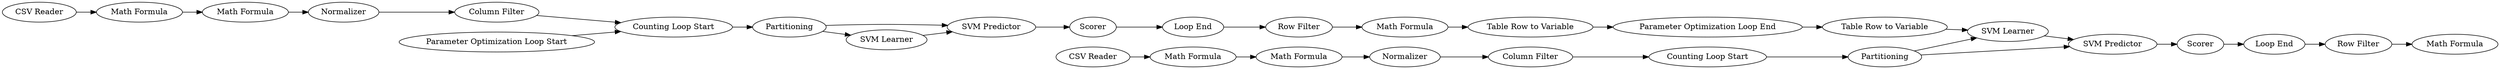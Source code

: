 digraph {
	2 [label="CSV Reader"]
	3 [label=Partitioning]
	10 [label="Loop End"]
	13 [label="Math Formula"]
	14 [label="Math Formula"]
	15 [label=Normalizer]
	16 [label="Column Filter"]
	18 [label="SVM Predictor"]
	19 [label=Scorer]
	20 [label="Counting Loop Start"]
	21 [label="Row Filter"]
	22 [label="Math Formula"]
	23 [label="Parameter Optimization Loop Start"]
	24 [label="Parameter Optimization Loop End"]
	25 [label="SVM Learner"]
	26 [label="Table Row to Variable"]
	27 [label="Math Formula"]
	29 [label="Math Formula"]
	31 [label="Math Formula"]
	32 [label="SVM Learner"]
	33 [label=Normalizer]
	35 [label="Column Filter"]
	36 [label="SVM Predictor"]
	37 [label=Scorer]
	38 [label="CSV Reader"]
	39 [label=Partitioning]
	40 [label="Counting Loop Start"]
	41 [label="Loop End"]
	42 [label="Row Filter"]
	43 [label="Table Row to Variable"]
	2 -> 13
	3 -> 18
	3 -> 25
	10 -> 21
	13 -> 14
	14 -> 15
	15 -> 16
	16 -> 20
	18 -> 19
	19 -> 10
	20 -> 3
	21 -> 22
	22 -> 26
	23 -> 20
	24 -> 43
	25 -> 18
	26 -> 24
	29 -> 31
	31 -> 33
	32 -> 36
	33 -> 35
	35 -> 40
	36 -> 37
	37 -> 41
	38 -> 29
	39 -> 36
	39 -> 32
	40 -> 39
	41 -> 42
	42 -> 27
	43 -> 32
	rankdir=LR
}

